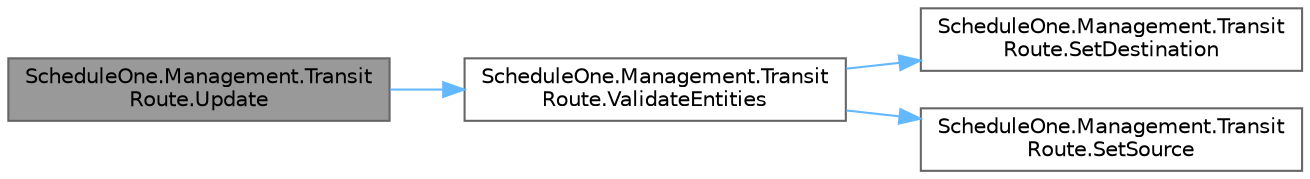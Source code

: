 digraph "ScheduleOne.Management.TransitRoute.Update"
{
 // LATEX_PDF_SIZE
  bgcolor="transparent";
  edge [fontname=Helvetica,fontsize=10,labelfontname=Helvetica,labelfontsize=10];
  node [fontname=Helvetica,fontsize=10,shape=box,height=0.2,width=0.4];
  rankdir="LR";
  Node1 [id="Node000001",label="ScheduleOne.Management.Transit\lRoute.Update",height=0.2,width=0.4,color="gray40", fillcolor="grey60", style="filled", fontcolor="black",tooltip=" "];
  Node1 -> Node2 [id="edge1_Node000001_Node000002",color="steelblue1",style="solid",tooltip=" "];
  Node2 [id="Node000002",label="ScheduleOne.Management.Transit\lRoute.ValidateEntities",height=0.2,width=0.4,color="grey40", fillcolor="white", style="filled",URL="$class_schedule_one_1_1_management_1_1_transit_route.html#a268d57d636ea9e2e9afb174195149fa6",tooltip=" "];
  Node2 -> Node3 [id="edge2_Node000002_Node000003",color="steelblue1",style="solid",tooltip=" "];
  Node3 [id="Node000003",label="ScheduleOne.Management.Transit\lRoute.SetDestination",height=0.2,width=0.4,color="grey40", fillcolor="white", style="filled",URL="$class_schedule_one_1_1_management_1_1_transit_route.html#a515f6fe1f214bdfe1640101fed2947f4",tooltip=" "];
  Node2 -> Node4 [id="edge3_Node000002_Node000004",color="steelblue1",style="solid",tooltip=" "];
  Node4 [id="Node000004",label="ScheduleOne.Management.Transit\lRoute.SetSource",height=0.2,width=0.4,color="grey40", fillcolor="white", style="filled",URL="$class_schedule_one_1_1_management_1_1_transit_route.html#a6e2542a5d5ffae68eb717c595659ef8c",tooltip=" "];
}
